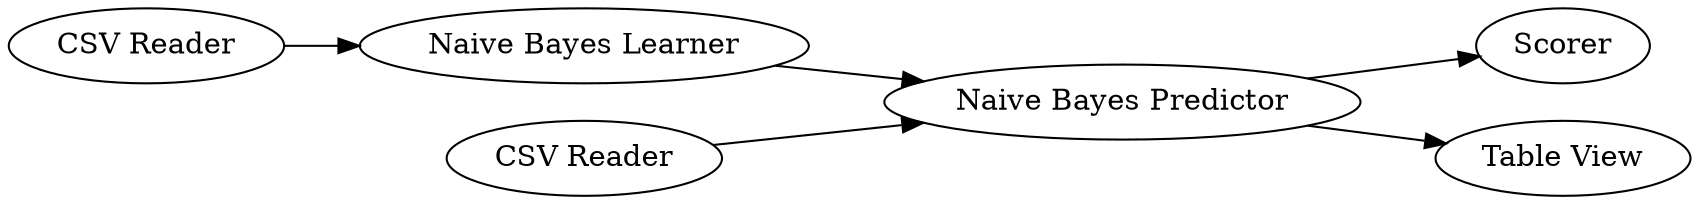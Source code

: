 digraph {
	4 -> 7
	3 -> 4
	4 -> 6
	2 -> 4
	1 -> 3
	1 [label="CSV Reader"]
	7 [label=Scorer]
	4 [label="Naive Bayes Predictor"]
	6 [label="Table View"]
	3 [label="Naive Bayes Learner"]
	2 [label="CSV Reader"]
	rankdir=LR
}

